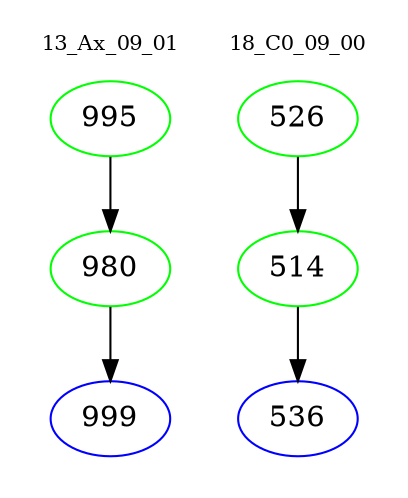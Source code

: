 digraph{
subgraph cluster_0 {
color = white
label = "13_Ax_09_01";
fontsize=10;
T0_995 [label="995", color="green"]
T0_995 -> T0_980 [color="black"]
T0_980 [label="980", color="green"]
T0_980 -> T0_999 [color="black"]
T0_999 [label="999", color="blue"]
}
subgraph cluster_1 {
color = white
label = "18_C0_09_00";
fontsize=10;
T1_526 [label="526", color="green"]
T1_526 -> T1_514 [color="black"]
T1_514 [label="514", color="green"]
T1_514 -> T1_536 [color="black"]
T1_536 [label="536", color="blue"]
}
}
